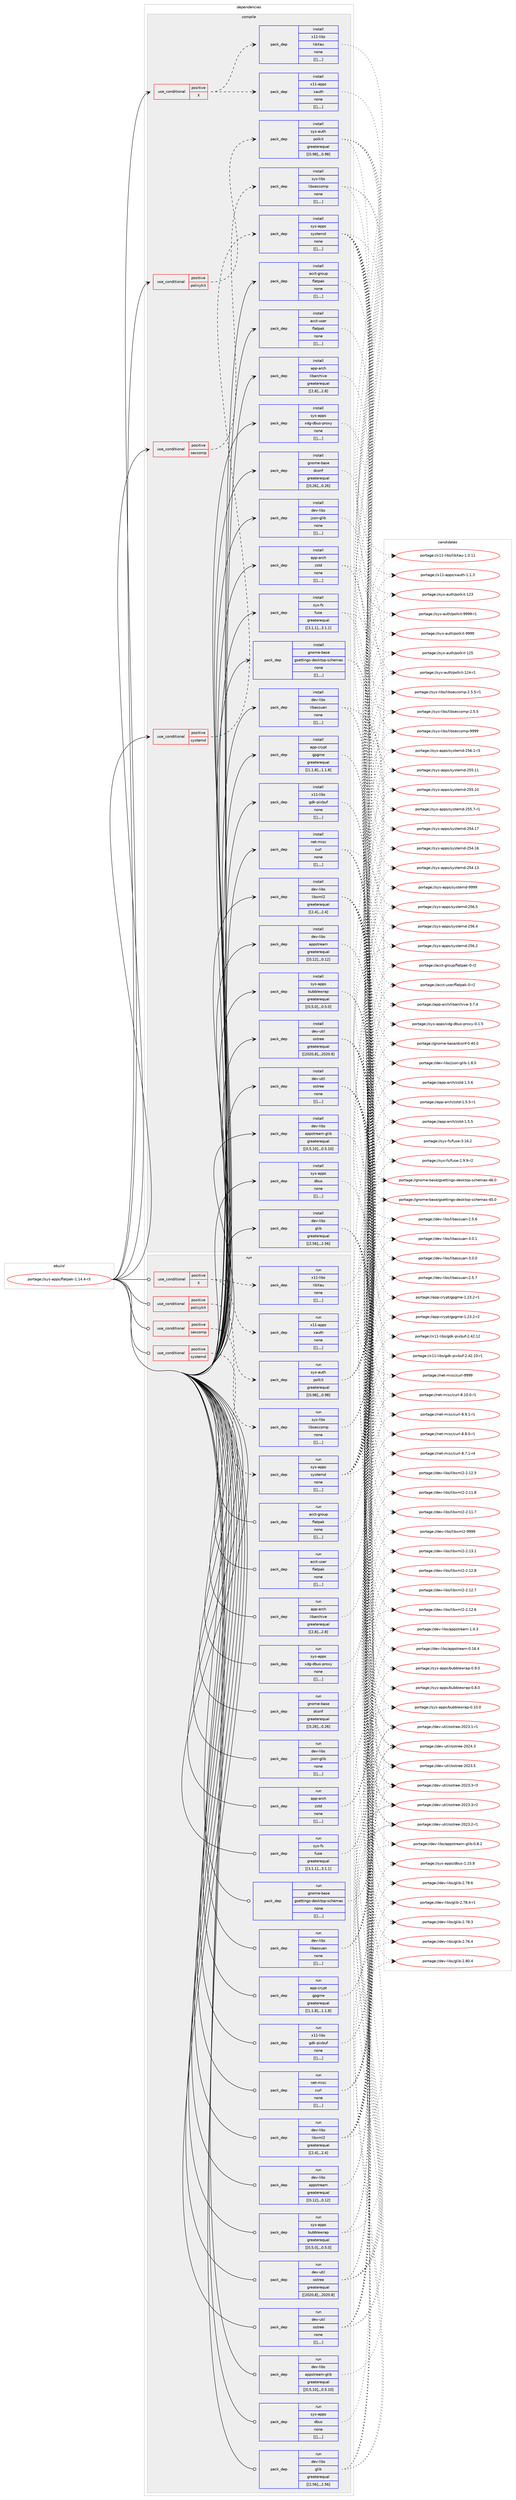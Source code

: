 digraph prolog {

# *************
# Graph options
# *************

newrank=true;
concentrate=true;
compound=true;
graph [rankdir=LR,fontname=Helvetica,fontsize=10,ranksep=1.5];#, ranksep=2.5, nodesep=0.2];
edge  [arrowhead=vee];
node  [fontname=Helvetica,fontsize=10];

# **********
# The ebuild
# **********

subgraph cluster_leftcol {
color=gray;
label=<<i>ebuild</i>>;
id [label="portage://sys-apps/flatpak-1.14.4-r3", color=red, width=4, href="../sys-apps/flatpak-1.14.4-r3.svg"];
}

# ****************
# The dependencies
# ****************

subgraph cluster_midcol {
color=gray;
label=<<i>dependencies</i>>;
subgraph cluster_compile {
fillcolor="#eeeeee";
style=filled;
label=<<i>compile</i>>;
subgraph cond114813 {
dependency435790 [label=<<TABLE BORDER="0" CELLBORDER="1" CELLSPACING="0" CELLPADDING="4"><TR><TD ROWSPAN="3" CELLPADDING="10">use_conditional</TD></TR><TR><TD>positive</TD></TR><TR><TD>X</TD></TR></TABLE>>, shape=none, color=red];
subgraph pack317924 {
dependency435791 [label=<<TABLE BORDER="0" CELLBORDER="1" CELLSPACING="0" CELLPADDING="4" WIDTH="220"><TR><TD ROWSPAN="6" CELLPADDING="30">pack_dep</TD></TR><TR><TD WIDTH="110">install</TD></TR><TR><TD>x11-apps</TD></TR><TR><TD>xauth</TD></TR><TR><TD>none</TD></TR><TR><TD>[[],,,,]</TD></TR></TABLE>>, shape=none, color=blue];
}
dependency435790:e -> dependency435791:w [weight=20,style="dashed",arrowhead="vee"];
subgraph pack317925 {
dependency435792 [label=<<TABLE BORDER="0" CELLBORDER="1" CELLSPACING="0" CELLPADDING="4" WIDTH="220"><TR><TD ROWSPAN="6" CELLPADDING="30">pack_dep</TD></TR><TR><TD WIDTH="110">install</TD></TR><TR><TD>x11-libs</TD></TR><TR><TD>libXau</TD></TR><TR><TD>none</TD></TR><TR><TD>[[],,,,]</TD></TR></TABLE>>, shape=none, color=blue];
}
dependency435790:e -> dependency435792:w [weight=20,style="dashed",arrowhead="vee"];
}
id:e -> dependency435790:w [weight=20,style="solid",arrowhead="vee"];
subgraph cond114814 {
dependency435793 [label=<<TABLE BORDER="0" CELLBORDER="1" CELLSPACING="0" CELLPADDING="4"><TR><TD ROWSPAN="3" CELLPADDING="10">use_conditional</TD></TR><TR><TD>positive</TD></TR><TR><TD>policykit</TD></TR></TABLE>>, shape=none, color=red];
subgraph pack317926 {
dependency435794 [label=<<TABLE BORDER="0" CELLBORDER="1" CELLSPACING="0" CELLPADDING="4" WIDTH="220"><TR><TD ROWSPAN="6" CELLPADDING="30">pack_dep</TD></TR><TR><TD WIDTH="110">install</TD></TR><TR><TD>sys-auth</TD></TR><TR><TD>polkit</TD></TR><TR><TD>greaterequal</TD></TR><TR><TD>[[0,98],,,0.98]</TD></TR></TABLE>>, shape=none, color=blue];
}
dependency435793:e -> dependency435794:w [weight=20,style="dashed",arrowhead="vee"];
}
id:e -> dependency435793:w [weight=20,style="solid",arrowhead="vee"];
subgraph cond114815 {
dependency435795 [label=<<TABLE BORDER="0" CELLBORDER="1" CELLSPACING="0" CELLPADDING="4"><TR><TD ROWSPAN="3" CELLPADDING="10">use_conditional</TD></TR><TR><TD>positive</TD></TR><TR><TD>seccomp</TD></TR></TABLE>>, shape=none, color=red];
subgraph pack317927 {
dependency435796 [label=<<TABLE BORDER="0" CELLBORDER="1" CELLSPACING="0" CELLPADDING="4" WIDTH="220"><TR><TD ROWSPAN="6" CELLPADDING="30">pack_dep</TD></TR><TR><TD WIDTH="110">install</TD></TR><TR><TD>sys-libs</TD></TR><TR><TD>libseccomp</TD></TR><TR><TD>none</TD></TR><TR><TD>[[],,,,]</TD></TR></TABLE>>, shape=none, color=blue];
}
dependency435795:e -> dependency435796:w [weight=20,style="dashed",arrowhead="vee"];
}
id:e -> dependency435795:w [weight=20,style="solid",arrowhead="vee"];
subgraph cond114816 {
dependency435797 [label=<<TABLE BORDER="0" CELLBORDER="1" CELLSPACING="0" CELLPADDING="4"><TR><TD ROWSPAN="3" CELLPADDING="10">use_conditional</TD></TR><TR><TD>positive</TD></TR><TR><TD>systemd</TD></TR></TABLE>>, shape=none, color=red];
subgraph pack317928 {
dependency435798 [label=<<TABLE BORDER="0" CELLBORDER="1" CELLSPACING="0" CELLPADDING="4" WIDTH="220"><TR><TD ROWSPAN="6" CELLPADDING="30">pack_dep</TD></TR><TR><TD WIDTH="110">install</TD></TR><TR><TD>sys-apps</TD></TR><TR><TD>systemd</TD></TR><TR><TD>none</TD></TR><TR><TD>[[],,,,]</TD></TR></TABLE>>, shape=none, color=blue];
}
dependency435797:e -> dependency435798:w [weight=20,style="dashed",arrowhead="vee"];
}
id:e -> dependency435797:w [weight=20,style="solid",arrowhead="vee"];
subgraph pack317929 {
dependency435799 [label=<<TABLE BORDER="0" CELLBORDER="1" CELLSPACING="0" CELLPADDING="4" WIDTH="220"><TR><TD ROWSPAN="6" CELLPADDING="30">pack_dep</TD></TR><TR><TD WIDTH="110">install</TD></TR><TR><TD>acct-group</TD></TR><TR><TD>flatpak</TD></TR><TR><TD>none</TD></TR><TR><TD>[[],,,,]</TD></TR></TABLE>>, shape=none, color=blue];
}
id:e -> dependency435799:w [weight=20,style="solid",arrowhead="vee"];
subgraph pack317930 {
dependency435800 [label=<<TABLE BORDER="0" CELLBORDER="1" CELLSPACING="0" CELLPADDING="4" WIDTH="220"><TR><TD ROWSPAN="6" CELLPADDING="30">pack_dep</TD></TR><TR><TD WIDTH="110">install</TD></TR><TR><TD>acct-user</TD></TR><TR><TD>flatpak</TD></TR><TR><TD>none</TD></TR><TR><TD>[[],,,,]</TD></TR></TABLE>>, shape=none, color=blue];
}
id:e -> dependency435800:w [weight=20,style="solid",arrowhead="vee"];
subgraph pack317931 {
dependency435801 [label=<<TABLE BORDER="0" CELLBORDER="1" CELLSPACING="0" CELLPADDING="4" WIDTH="220"><TR><TD ROWSPAN="6" CELLPADDING="30">pack_dep</TD></TR><TR><TD WIDTH="110">install</TD></TR><TR><TD>app-arch</TD></TR><TR><TD>libarchive</TD></TR><TR><TD>greaterequal</TD></TR><TR><TD>[[2,8],,,2.8]</TD></TR></TABLE>>, shape=none, color=blue];
}
id:e -> dependency435801:w [weight=20,style="solid",arrowhead="vee"];
subgraph pack317932 {
dependency435802 [label=<<TABLE BORDER="0" CELLBORDER="1" CELLSPACING="0" CELLPADDING="4" WIDTH="220"><TR><TD ROWSPAN="6" CELLPADDING="30">pack_dep</TD></TR><TR><TD WIDTH="110">install</TD></TR><TR><TD>app-arch</TD></TR><TR><TD>zstd</TD></TR><TR><TD>none</TD></TR><TR><TD>[[],,,,]</TD></TR></TABLE>>, shape=none, color=blue];
}
id:e -> dependency435802:w [weight=20,style="solid",arrowhead="vee"];
subgraph pack317933 {
dependency435803 [label=<<TABLE BORDER="0" CELLBORDER="1" CELLSPACING="0" CELLPADDING="4" WIDTH="220"><TR><TD ROWSPAN="6" CELLPADDING="30">pack_dep</TD></TR><TR><TD WIDTH="110">install</TD></TR><TR><TD>app-crypt</TD></TR><TR><TD>gpgme</TD></TR><TR><TD>greaterequal</TD></TR><TR><TD>[[1,1,8],,,1.1.8]</TD></TR></TABLE>>, shape=none, color=blue];
}
id:e -> dependency435803:w [weight=20,style="solid",arrowhead="vee"];
subgraph pack317934 {
dependency435804 [label=<<TABLE BORDER="0" CELLBORDER="1" CELLSPACING="0" CELLPADDING="4" WIDTH="220"><TR><TD ROWSPAN="6" CELLPADDING="30">pack_dep</TD></TR><TR><TD WIDTH="110">install</TD></TR><TR><TD>dev-libs</TD></TR><TR><TD>appstream</TD></TR><TR><TD>greaterequal</TD></TR><TR><TD>[[0,12],,,0.12]</TD></TR></TABLE>>, shape=none, color=blue];
}
id:e -> dependency435804:w [weight=20,style="solid",arrowhead="vee"];
subgraph pack317935 {
dependency435805 [label=<<TABLE BORDER="0" CELLBORDER="1" CELLSPACING="0" CELLPADDING="4" WIDTH="220"><TR><TD ROWSPAN="6" CELLPADDING="30">pack_dep</TD></TR><TR><TD WIDTH="110">install</TD></TR><TR><TD>dev-libs</TD></TR><TR><TD>appstream-glib</TD></TR><TR><TD>greaterequal</TD></TR><TR><TD>[[0,5,10],,,0.5.10]</TD></TR></TABLE>>, shape=none, color=blue];
}
id:e -> dependency435805:w [weight=20,style="solid",arrowhead="vee"];
subgraph pack317936 {
dependency435806 [label=<<TABLE BORDER="0" CELLBORDER="1" CELLSPACING="0" CELLPADDING="4" WIDTH="220"><TR><TD ROWSPAN="6" CELLPADDING="30">pack_dep</TD></TR><TR><TD WIDTH="110">install</TD></TR><TR><TD>dev-libs</TD></TR><TR><TD>glib</TD></TR><TR><TD>greaterequal</TD></TR><TR><TD>[[2,56],,,2.56]</TD></TR></TABLE>>, shape=none, color=blue];
}
id:e -> dependency435806:w [weight=20,style="solid",arrowhead="vee"];
subgraph pack317937 {
dependency435807 [label=<<TABLE BORDER="0" CELLBORDER="1" CELLSPACING="0" CELLPADDING="4" WIDTH="220"><TR><TD ROWSPAN="6" CELLPADDING="30">pack_dep</TD></TR><TR><TD WIDTH="110">install</TD></TR><TR><TD>dev-libs</TD></TR><TR><TD>json-glib</TD></TR><TR><TD>none</TD></TR><TR><TD>[[],,,,]</TD></TR></TABLE>>, shape=none, color=blue];
}
id:e -> dependency435807:w [weight=20,style="solid",arrowhead="vee"];
subgraph pack317938 {
dependency435808 [label=<<TABLE BORDER="0" CELLBORDER="1" CELLSPACING="0" CELLPADDING="4" WIDTH="220"><TR><TD ROWSPAN="6" CELLPADDING="30">pack_dep</TD></TR><TR><TD WIDTH="110">install</TD></TR><TR><TD>dev-libs</TD></TR><TR><TD>libassuan</TD></TR><TR><TD>none</TD></TR><TR><TD>[[],,,,]</TD></TR></TABLE>>, shape=none, color=blue];
}
id:e -> dependency435808:w [weight=20,style="solid",arrowhead="vee"];
subgraph pack317939 {
dependency435809 [label=<<TABLE BORDER="0" CELLBORDER="1" CELLSPACING="0" CELLPADDING="4" WIDTH="220"><TR><TD ROWSPAN="6" CELLPADDING="30">pack_dep</TD></TR><TR><TD WIDTH="110">install</TD></TR><TR><TD>dev-libs</TD></TR><TR><TD>libxml2</TD></TR><TR><TD>greaterequal</TD></TR><TR><TD>[[2,4],,,2.4]</TD></TR></TABLE>>, shape=none, color=blue];
}
id:e -> dependency435809:w [weight=20,style="solid",arrowhead="vee"];
subgraph pack317940 {
dependency435810 [label=<<TABLE BORDER="0" CELLBORDER="1" CELLSPACING="0" CELLPADDING="4" WIDTH="220"><TR><TD ROWSPAN="6" CELLPADDING="30">pack_dep</TD></TR><TR><TD WIDTH="110">install</TD></TR><TR><TD>dev-util</TD></TR><TR><TD>ostree</TD></TR><TR><TD>greaterequal</TD></TR><TR><TD>[[2020,8],,,2020.8]</TD></TR></TABLE>>, shape=none, color=blue];
}
id:e -> dependency435810:w [weight=20,style="solid",arrowhead="vee"];
subgraph pack317941 {
dependency435811 [label=<<TABLE BORDER="0" CELLBORDER="1" CELLSPACING="0" CELLPADDING="4" WIDTH="220"><TR><TD ROWSPAN="6" CELLPADDING="30">pack_dep</TD></TR><TR><TD WIDTH="110">install</TD></TR><TR><TD>dev-util</TD></TR><TR><TD>ostree</TD></TR><TR><TD>none</TD></TR><TR><TD>[[],,,,]</TD></TR></TABLE>>, shape=none, color=blue];
}
id:e -> dependency435811:w [weight=20,style="solid",arrowhead="vee"];
subgraph pack317942 {
dependency435812 [label=<<TABLE BORDER="0" CELLBORDER="1" CELLSPACING="0" CELLPADDING="4" WIDTH="220"><TR><TD ROWSPAN="6" CELLPADDING="30">pack_dep</TD></TR><TR><TD WIDTH="110">install</TD></TR><TR><TD>gnome-base</TD></TR><TR><TD>dconf</TD></TR><TR><TD>greaterequal</TD></TR><TR><TD>[[0,26],,,0.26]</TD></TR></TABLE>>, shape=none, color=blue];
}
id:e -> dependency435812:w [weight=20,style="solid",arrowhead="vee"];
subgraph pack317943 {
dependency435813 [label=<<TABLE BORDER="0" CELLBORDER="1" CELLSPACING="0" CELLPADDING="4" WIDTH="220"><TR><TD ROWSPAN="6" CELLPADDING="30">pack_dep</TD></TR><TR><TD WIDTH="110">install</TD></TR><TR><TD>gnome-base</TD></TR><TR><TD>gsettings-desktop-schemas</TD></TR><TR><TD>none</TD></TR><TR><TD>[[],,,,]</TD></TR></TABLE>>, shape=none, color=blue];
}
id:e -> dependency435813:w [weight=20,style="solid",arrowhead="vee"];
subgraph pack317944 {
dependency435814 [label=<<TABLE BORDER="0" CELLBORDER="1" CELLSPACING="0" CELLPADDING="4" WIDTH="220"><TR><TD ROWSPAN="6" CELLPADDING="30">pack_dep</TD></TR><TR><TD WIDTH="110">install</TD></TR><TR><TD>net-misc</TD></TR><TR><TD>curl</TD></TR><TR><TD>none</TD></TR><TR><TD>[[],,,,]</TD></TR></TABLE>>, shape=none, color=blue];
}
id:e -> dependency435814:w [weight=20,style="solid",arrowhead="vee"];
subgraph pack317945 {
dependency435815 [label=<<TABLE BORDER="0" CELLBORDER="1" CELLSPACING="0" CELLPADDING="4" WIDTH="220"><TR><TD ROWSPAN="6" CELLPADDING="30">pack_dep</TD></TR><TR><TD WIDTH="110">install</TD></TR><TR><TD>sys-apps</TD></TR><TR><TD>bubblewrap</TD></TR><TR><TD>greaterequal</TD></TR><TR><TD>[[0,5,0],,,0.5.0]</TD></TR></TABLE>>, shape=none, color=blue];
}
id:e -> dependency435815:w [weight=20,style="solid",arrowhead="vee"];
subgraph pack317946 {
dependency435816 [label=<<TABLE BORDER="0" CELLBORDER="1" CELLSPACING="0" CELLPADDING="4" WIDTH="220"><TR><TD ROWSPAN="6" CELLPADDING="30">pack_dep</TD></TR><TR><TD WIDTH="110">install</TD></TR><TR><TD>sys-apps</TD></TR><TR><TD>dbus</TD></TR><TR><TD>none</TD></TR><TR><TD>[[],,,,]</TD></TR></TABLE>>, shape=none, color=blue];
}
id:e -> dependency435816:w [weight=20,style="solid",arrowhead="vee"];
subgraph pack317947 {
dependency435817 [label=<<TABLE BORDER="0" CELLBORDER="1" CELLSPACING="0" CELLPADDING="4" WIDTH="220"><TR><TD ROWSPAN="6" CELLPADDING="30">pack_dep</TD></TR><TR><TD WIDTH="110">install</TD></TR><TR><TD>sys-apps</TD></TR><TR><TD>xdg-dbus-proxy</TD></TR><TR><TD>none</TD></TR><TR><TD>[[],,,,]</TD></TR></TABLE>>, shape=none, color=blue];
}
id:e -> dependency435817:w [weight=20,style="solid",arrowhead="vee"];
subgraph pack317948 {
dependency435818 [label=<<TABLE BORDER="0" CELLBORDER="1" CELLSPACING="0" CELLPADDING="4" WIDTH="220"><TR><TD ROWSPAN="6" CELLPADDING="30">pack_dep</TD></TR><TR><TD WIDTH="110">install</TD></TR><TR><TD>sys-fs</TD></TR><TR><TD>fuse</TD></TR><TR><TD>greaterequal</TD></TR><TR><TD>[[3,1,1],,,3.1.1]</TD></TR></TABLE>>, shape=none, color=blue];
}
id:e -> dependency435818:w [weight=20,style="solid",arrowhead="vee"];
subgraph pack317949 {
dependency435819 [label=<<TABLE BORDER="0" CELLBORDER="1" CELLSPACING="0" CELLPADDING="4" WIDTH="220"><TR><TD ROWSPAN="6" CELLPADDING="30">pack_dep</TD></TR><TR><TD WIDTH="110">install</TD></TR><TR><TD>x11-libs</TD></TR><TR><TD>gdk-pixbuf</TD></TR><TR><TD>none</TD></TR><TR><TD>[[],,,,]</TD></TR></TABLE>>, shape=none, color=blue];
}
id:e -> dependency435819:w [weight=20,style="solid",arrowhead="vee"];
}
subgraph cluster_compileandrun {
fillcolor="#eeeeee";
style=filled;
label=<<i>compile and run</i>>;
}
subgraph cluster_run {
fillcolor="#eeeeee";
style=filled;
label=<<i>run</i>>;
subgraph cond114817 {
dependency435820 [label=<<TABLE BORDER="0" CELLBORDER="1" CELLSPACING="0" CELLPADDING="4"><TR><TD ROWSPAN="3" CELLPADDING="10">use_conditional</TD></TR><TR><TD>positive</TD></TR><TR><TD>X</TD></TR></TABLE>>, shape=none, color=red];
subgraph pack317950 {
dependency435821 [label=<<TABLE BORDER="0" CELLBORDER="1" CELLSPACING="0" CELLPADDING="4" WIDTH="220"><TR><TD ROWSPAN="6" CELLPADDING="30">pack_dep</TD></TR><TR><TD WIDTH="110">run</TD></TR><TR><TD>x11-apps</TD></TR><TR><TD>xauth</TD></TR><TR><TD>none</TD></TR><TR><TD>[[],,,,]</TD></TR></TABLE>>, shape=none, color=blue];
}
dependency435820:e -> dependency435821:w [weight=20,style="dashed",arrowhead="vee"];
subgraph pack317951 {
dependency435822 [label=<<TABLE BORDER="0" CELLBORDER="1" CELLSPACING="0" CELLPADDING="4" WIDTH="220"><TR><TD ROWSPAN="6" CELLPADDING="30">pack_dep</TD></TR><TR><TD WIDTH="110">run</TD></TR><TR><TD>x11-libs</TD></TR><TR><TD>libXau</TD></TR><TR><TD>none</TD></TR><TR><TD>[[],,,,]</TD></TR></TABLE>>, shape=none, color=blue];
}
dependency435820:e -> dependency435822:w [weight=20,style="dashed",arrowhead="vee"];
}
id:e -> dependency435820:w [weight=20,style="solid",arrowhead="odot"];
subgraph cond114818 {
dependency435823 [label=<<TABLE BORDER="0" CELLBORDER="1" CELLSPACING="0" CELLPADDING="4"><TR><TD ROWSPAN="3" CELLPADDING="10">use_conditional</TD></TR><TR><TD>positive</TD></TR><TR><TD>policykit</TD></TR></TABLE>>, shape=none, color=red];
subgraph pack317952 {
dependency435824 [label=<<TABLE BORDER="0" CELLBORDER="1" CELLSPACING="0" CELLPADDING="4" WIDTH="220"><TR><TD ROWSPAN="6" CELLPADDING="30">pack_dep</TD></TR><TR><TD WIDTH="110">run</TD></TR><TR><TD>sys-auth</TD></TR><TR><TD>polkit</TD></TR><TR><TD>greaterequal</TD></TR><TR><TD>[[0,98],,,0.98]</TD></TR></TABLE>>, shape=none, color=blue];
}
dependency435823:e -> dependency435824:w [weight=20,style="dashed",arrowhead="vee"];
}
id:e -> dependency435823:w [weight=20,style="solid",arrowhead="odot"];
subgraph cond114819 {
dependency435825 [label=<<TABLE BORDER="0" CELLBORDER="1" CELLSPACING="0" CELLPADDING="4"><TR><TD ROWSPAN="3" CELLPADDING="10">use_conditional</TD></TR><TR><TD>positive</TD></TR><TR><TD>seccomp</TD></TR></TABLE>>, shape=none, color=red];
subgraph pack317953 {
dependency435826 [label=<<TABLE BORDER="0" CELLBORDER="1" CELLSPACING="0" CELLPADDING="4" WIDTH="220"><TR><TD ROWSPAN="6" CELLPADDING="30">pack_dep</TD></TR><TR><TD WIDTH="110">run</TD></TR><TR><TD>sys-libs</TD></TR><TR><TD>libseccomp</TD></TR><TR><TD>none</TD></TR><TR><TD>[[],,,,]</TD></TR></TABLE>>, shape=none, color=blue];
}
dependency435825:e -> dependency435826:w [weight=20,style="dashed",arrowhead="vee"];
}
id:e -> dependency435825:w [weight=20,style="solid",arrowhead="odot"];
subgraph cond114820 {
dependency435827 [label=<<TABLE BORDER="0" CELLBORDER="1" CELLSPACING="0" CELLPADDING="4"><TR><TD ROWSPAN="3" CELLPADDING="10">use_conditional</TD></TR><TR><TD>positive</TD></TR><TR><TD>systemd</TD></TR></TABLE>>, shape=none, color=red];
subgraph pack317954 {
dependency435828 [label=<<TABLE BORDER="0" CELLBORDER="1" CELLSPACING="0" CELLPADDING="4" WIDTH="220"><TR><TD ROWSPAN="6" CELLPADDING="30">pack_dep</TD></TR><TR><TD WIDTH="110">run</TD></TR><TR><TD>sys-apps</TD></TR><TR><TD>systemd</TD></TR><TR><TD>none</TD></TR><TR><TD>[[],,,,]</TD></TR></TABLE>>, shape=none, color=blue];
}
dependency435827:e -> dependency435828:w [weight=20,style="dashed",arrowhead="vee"];
}
id:e -> dependency435827:w [weight=20,style="solid",arrowhead="odot"];
subgraph pack317955 {
dependency435829 [label=<<TABLE BORDER="0" CELLBORDER="1" CELLSPACING="0" CELLPADDING="4" WIDTH="220"><TR><TD ROWSPAN="6" CELLPADDING="30">pack_dep</TD></TR><TR><TD WIDTH="110">run</TD></TR><TR><TD>acct-group</TD></TR><TR><TD>flatpak</TD></TR><TR><TD>none</TD></TR><TR><TD>[[],,,,]</TD></TR></TABLE>>, shape=none, color=blue];
}
id:e -> dependency435829:w [weight=20,style="solid",arrowhead="odot"];
subgraph pack317956 {
dependency435830 [label=<<TABLE BORDER="0" CELLBORDER="1" CELLSPACING="0" CELLPADDING="4" WIDTH="220"><TR><TD ROWSPAN="6" CELLPADDING="30">pack_dep</TD></TR><TR><TD WIDTH="110">run</TD></TR><TR><TD>acct-user</TD></TR><TR><TD>flatpak</TD></TR><TR><TD>none</TD></TR><TR><TD>[[],,,,]</TD></TR></TABLE>>, shape=none, color=blue];
}
id:e -> dependency435830:w [weight=20,style="solid",arrowhead="odot"];
subgraph pack317957 {
dependency435831 [label=<<TABLE BORDER="0" CELLBORDER="1" CELLSPACING="0" CELLPADDING="4" WIDTH="220"><TR><TD ROWSPAN="6" CELLPADDING="30">pack_dep</TD></TR><TR><TD WIDTH="110">run</TD></TR><TR><TD>app-arch</TD></TR><TR><TD>libarchive</TD></TR><TR><TD>greaterequal</TD></TR><TR><TD>[[2,8],,,2.8]</TD></TR></TABLE>>, shape=none, color=blue];
}
id:e -> dependency435831:w [weight=20,style="solid",arrowhead="odot"];
subgraph pack317958 {
dependency435832 [label=<<TABLE BORDER="0" CELLBORDER="1" CELLSPACING="0" CELLPADDING="4" WIDTH="220"><TR><TD ROWSPAN="6" CELLPADDING="30">pack_dep</TD></TR><TR><TD WIDTH="110">run</TD></TR><TR><TD>app-arch</TD></TR><TR><TD>zstd</TD></TR><TR><TD>none</TD></TR><TR><TD>[[],,,,]</TD></TR></TABLE>>, shape=none, color=blue];
}
id:e -> dependency435832:w [weight=20,style="solid",arrowhead="odot"];
subgraph pack317959 {
dependency435833 [label=<<TABLE BORDER="0" CELLBORDER="1" CELLSPACING="0" CELLPADDING="4" WIDTH="220"><TR><TD ROWSPAN="6" CELLPADDING="30">pack_dep</TD></TR><TR><TD WIDTH="110">run</TD></TR><TR><TD>app-crypt</TD></TR><TR><TD>gpgme</TD></TR><TR><TD>greaterequal</TD></TR><TR><TD>[[1,1,8],,,1.1.8]</TD></TR></TABLE>>, shape=none, color=blue];
}
id:e -> dependency435833:w [weight=20,style="solid",arrowhead="odot"];
subgraph pack317960 {
dependency435834 [label=<<TABLE BORDER="0" CELLBORDER="1" CELLSPACING="0" CELLPADDING="4" WIDTH="220"><TR><TD ROWSPAN="6" CELLPADDING="30">pack_dep</TD></TR><TR><TD WIDTH="110">run</TD></TR><TR><TD>dev-libs</TD></TR><TR><TD>appstream</TD></TR><TR><TD>greaterequal</TD></TR><TR><TD>[[0,12],,,0.12]</TD></TR></TABLE>>, shape=none, color=blue];
}
id:e -> dependency435834:w [weight=20,style="solid",arrowhead="odot"];
subgraph pack317961 {
dependency435835 [label=<<TABLE BORDER="0" CELLBORDER="1" CELLSPACING="0" CELLPADDING="4" WIDTH="220"><TR><TD ROWSPAN="6" CELLPADDING="30">pack_dep</TD></TR><TR><TD WIDTH="110">run</TD></TR><TR><TD>dev-libs</TD></TR><TR><TD>appstream-glib</TD></TR><TR><TD>greaterequal</TD></TR><TR><TD>[[0,5,10],,,0.5.10]</TD></TR></TABLE>>, shape=none, color=blue];
}
id:e -> dependency435835:w [weight=20,style="solid",arrowhead="odot"];
subgraph pack317962 {
dependency435836 [label=<<TABLE BORDER="0" CELLBORDER="1" CELLSPACING="0" CELLPADDING="4" WIDTH="220"><TR><TD ROWSPAN="6" CELLPADDING="30">pack_dep</TD></TR><TR><TD WIDTH="110">run</TD></TR><TR><TD>dev-libs</TD></TR><TR><TD>glib</TD></TR><TR><TD>greaterequal</TD></TR><TR><TD>[[2,56],,,2.56]</TD></TR></TABLE>>, shape=none, color=blue];
}
id:e -> dependency435836:w [weight=20,style="solid",arrowhead="odot"];
subgraph pack317963 {
dependency435837 [label=<<TABLE BORDER="0" CELLBORDER="1" CELLSPACING="0" CELLPADDING="4" WIDTH="220"><TR><TD ROWSPAN="6" CELLPADDING="30">pack_dep</TD></TR><TR><TD WIDTH="110">run</TD></TR><TR><TD>dev-libs</TD></TR><TR><TD>json-glib</TD></TR><TR><TD>none</TD></TR><TR><TD>[[],,,,]</TD></TR></TABLE>>, shape=none, color=blue];
}
id:e -> dependency435837:w [weight=20,style="solid",arrowhead="odot"];
subgraph pack317964 {
dependency435838 [label=<<TABLE BORDER="0" CELLBORDER="1" CELLSPACING="0" CELLPADDING="4" WIDTH="220"><TR><TD ROWSPAN="6" CELLPADDING="30">pack_dep</TD></TR><TR><TD WIDTH="110">run</TD></TR><TR><TD>dev-libs</TD></TR><TR><TD>libassuan</TD></TR><TR><TD>none</TD></TR><TR><TD>[[],,,,]</TD></TR></TABLE>>, shape=none, color=blue];
}
id:e -> dependency435838:w [weight=20,style="solid",arrowhead="odot"];
subgraph pack317965 {
dependency435839 [label=<<TABLE BORDER="0" CELLBORDER="1" CELLSPACING="0" CELLPADDING="4" WIDTH="220"><TR><TD ROWSPAN="6" CELLPADDING="30">pack_dep</TD></TR><TR><TD WIDTH="110">run</TD></TR><TR><TD>dev-libs</TD></TR><TR><TD>libxml2</TD></TR><TR><TD>greaterequal</TD></TR><TR><TD>[[2,4],,,2.4]</TD></TR></TABLE>>, shape=none, color=blue];
}
id:e -> dependency435839:w [weight=20,style="solid",arrowhead="odot"];
subgraph pack317966 {
dependency435840 [label=<<TABLE BORDER="0" CELLBORDER="1" CELLSPACING="0" CELLPADDING="4" WIDTH="220"><TR><TD ROWSPAN="6" CELLPADDING="30">pack_dep</TD></TR><TR><TD WIDTH="110">run</TD></TR><TR><TD>dev-util</TD></TR><TR><TD>ostree</TD></TR><TR><TD>greaterequal</TD></TR><TR><TD>[[2020,8],,,2020.8]</TD></TR></TABLE>>, shape=none, color=blue];
}
id:e -> dependency435840:w [weight=20,style="solid",arrowhead="odot"];
subgraph pack317967 {
dependency435841 [label=<<TABLE BORDER="0" CELLBORDER="1" CELLSPACING="0" CELLPADDING="4" WIDTH="220"><TR><TD ROWSPAN="6" CELLPADDING="30">pack_dep</TD></TR><TR><TD WIDTH="110">run</TD></TR><TR><TD>dev-util</TD></TR><TR><TD>ostree</TD></TR><TR><TD>none</TD></TR><TR><TD>[[],,,,]</TD></TR></TABLE>>, shape=none, color=blue];
}
id:e -> dependency435841:w [weight=20,style="solid",arrowhead="odot"];
subgraph pack317968 {
dependency435842 [label=<<TABLE BORDER="0" CELLBORDER="1" CELLSPACING="0" CELLPADDING="4" WIDTH="220"><TR><TD ROWSPAN="6" CELLPADDING="30">pack_dep</TD></TR><TR><TD WIDTH="110">run</TD></TR><TR><TD>gnome-base</TD></TR><TR><TD>dconf</TD></TR><TR><TD>greaterequal</TD></TR><TR><TD>[[0,26],,,0.26]</TD></TR></TABLE>>, shape=none, color=blue];
}
id:e -> dependency435842:w [weight=20,style="solid",arrowhead="odot"];
subgraph pack317969 {
dependency435843 [label=<<TABLE BORDER="0" CELLBORDER="1" CELLSPACING="0" CELLPADDING="4" WIDTH="220"><TR><TD ROWSPAN="6" CELLPADDING="30">pack_dep</TD></TR><TR><TD WIDTH="110">run</TD></TR><TR><TD>gnome-base</TD></TR><TR><TD>gsettings-desktop-schemas</TD></TR><TR><TD>none</TD></TR><TR><TD>[[],,,,]</TD></TR></TABLE>>, shape=none, color=blue];
}
id:e -> dependency435843:w [weight=20,style="solid",arrowhead="odot"];
subgraph pack317970 {
dependency435844 [label=<<TABLE BORDER="0" CELLBORDER="1" CELLSPACING="0" CELLPADDING="4" WIDTH="220"><TR><TD ROWSPAN="6" CELLPADDING="30">pack_dep</TD></TR><TR><TD WIDTH="110">run</TD></TR><TR><TD>net-misc</TD></TR><TR><TD>curl</TD></TR><TR><TD>none</TD></TR><TR><TD>[[],,,,]</TD></TR></TABLE>>, shape=none, color=blue];
}
id:e -> dependency435844:w [weight=20,style="solid",arrowhead="odot"];
subgraph pack317971 {
dependency435845 [label=<<TABLE BORDER="0" CELLBORDER="1" CELLSPACING="0" CELLPADDING="4" WIDTH="220"><TR><TD ROWSPAN="6" CELLPADDING="30">pack_dep</TD></TR><TR><TD WIDTH="110">run</TD></TR><TR><TD>sys-apps</TD></TR><TR><TD>bubblewrap</TD></TR><TR><TD>greaterequal</TD></TR><TR><TD>[[0,5,0],,,0.5.0]</TD></TR></TABLE>>, shape=none, color=blue];
}
id:e -> dependency435845:w [weight=20,style="solid",arrowhead="odot"];
subgraph pack317972 {
dependency435846 [label=<<TABLE BORDER="0" CELLBORDER="1" CELLSPACING="0" CELLPADDING="4" WIDTH="220"><TR><TD ROWSPAN="6" CELLPADDING="30">pack_dep</TD></TR><TR><TD WIDTH="110">run</TD></TR><TR><TD>sys-apps</TD></TR><TR><TD>dbus</TD></TR><TR><TD>none</TD></TR><TR><TD>[[],,,,]</TD></TR></TABLE>>, shape=none, color=blue];
}
id:e -> dependency435846:w [weight=20,style="solid",arrowhead="odot"];
subgraph pack317973 {
dependency435847 [label=<<TABLE BORDER="0" CELLBORDER="1" CELLSPACING="0" CELLPADDING="4" WIDTH="220"><TR><TD ROWSPAN="6" CELLPADDING="30">pack_dep</TD></TR><TR><TD WIDTH="110">run</TD></TR><TR><TD>sys-apps</TD></TR><TR><TD>xdg-dbus-proxy</TD></TR><TR><TD>none</TD></TR><TR><TD>[[],,,,]</TD></TR></TABLE>>, shape=none, color=blue];
}
id:e -> dependency435847:w [weight=20,style="solid",arrowhead="odot"];
subgraph pack317974 {
dependency435848 [label=<<TABLE BORDER="0" CELLBORDER="1" CELLSPACING="0" CELLPADDING="4" WIDTH="220"><TR><TD ROWSPAN="6" CELLPADDING="30">pack_dep</TD></TR><TR><TD WIDTH="110">run</TD></TR><TR><TD>sys-fs</TD></TR><TR><TD>fuse</TD></TR><TR><TD>greaterequal</TD></TR><TR><TD>[[3,1,1],,,3.1.1]</TD></TR></TABLE>>, shape=none, color=blue];
}
id:e -> dependency435848:w [weight=20,style="solid",arrowhead="odot"];
subgraph pack317975 {
dependency435849 [label=<<TABLE BORDER="0" CELLBORDER="1" CELLSPACING="0" CELLPADDING="4" WIDTH="220"><TR><TD ROWSPAN="6" CELLPADDING="30">pack_dep</TD></TR><TR><TD WIDTH="110">run</TD></TR><TR><TD>x11-libs</TD></TR><TR><TD>gdk-pixbuf</TD></TR><TR><TD>none</TD></TR><TR><TD>[[],,,,]</TD></TR></TABLE>>, shape=none, color=blue];
}
id:e -> dependency435849:w [weight=20,style="solid",arrowhead="odot"];
}
}

# **************
# The candidates
# **************

subgraph cluster_choices {
rank=same;
color=gray;
label=<<i>candidates</i>>;

subgraph choice317924 {
color=black;
nodesep=1;
choice120494945971121121154712097117116104454946494651 [label="portage://x11-apps/xauth-1.1.3", color=red, width=4,href="../x11-apps/xauth-1.1.3.svg"];
dependency435791:e -> choice120494945971121121154712097117116104454946494651:w [style=dotted,weight="100"];
}
subgraph choice317925 {
color=black;
nodesep=1;
choice120494945108105981154710810598889711745494648464949 [label="portage://x11-libs/libXau-1.0.11", color=red, width=4,href="../x11-libs/libXau-1.0.11.svg"];
dependency435792:e -> choice120494945108105981154710810598889711745494648464949:w [style=dotted,weight="100"];
}
subgraph choice317926 {
color=black;
nodesep=1;
choice11512111545971171161044711211110810710511645575757574511449 [label="portage://sys-auth/polkit-9999-r1", color=red, width=4,href="../sys-auth/polkit-9999-r1.svg"];
choice1151211154597117116104471121111081071051164557575757 [label="portage://sys-auth/polkit-9999", color=red, width=4,href="../sys-auth/polkit-9999.svg"];
choice11512111545971171161044711211110810710511645495053 [label="portage://sys-auth/polkit-125", color=red, width=4,href="../sys-auth/polkit-125.svg"];
choice115121115459711711610447112111108107105116454950524511449 [label="portage://sys-auth/polkit-124-r1", color=red, width=4,href="../sys-auth/polkit-124-r1.svg"];
choice11512111545971171161044711211110810710511645495051 [label="portage://sys-auth/polkit-123", color=red, width=4,href="../sys-auth/polkit-123.svg"];
dependency435794:e -> choice11512111545971171161044711211110810710511645575757574511449:w [style=dotted,weight="100"];
dependency435794:e -> choice1151211154597117116104471121111081071051164557575757:w [style=dotted,weight="100"];
dependency435794:e -> choice11512111545971171161044711211110810710511645495053:w [style=dotted,weight="100"];
dependency435794:e -> choice115121115459711711610447112111108107105116454950524511449:w [style=dotted,weight="100"];
dependency435794:e -> choice11512111545971171161044711211110810710511645495051:w [style=dotted,weight="100"];
}
subgraph choice317927 {
color=black;
nodesep=1;
choice1151211154510810598115471081059811510199991111091124557575757 [label="portage://sys-libs/libseccomp-9999", color=red, width=4,href="../sys-libs/libseccomp-9999.svg"];
choice1151211154510810598115471081059811510199991111091124550465346534511449 [label="portage://sys-libs/libseccomp-2.5.5-r1", color=red, width=4,href="../sys-libs/libseccomp-2.5.5-r1.svg"];
choice115121115451081059811547108105981151019999111109112455046534653 [label="portage://sys-libs/libseccomp-2.5.5", color=red, width=4,href="../sys-libs/libseccomp-2.5.5.svg"];
dependency435796:e -> choice1151211154510810598115471081059811510199991111091124557575757:w [style=dotted,weight="100"];
dependency435796:e -> choice1151211154510810598115471081059811510199991111091124550465346534511449:w [style=dotted,weight="100"];
dependency435796:e -> choice115121115451081059811547108105981151019999111109112455046534653:w [style=dotted,weight="100"];
}
subgraph choice317928 {
color=black;
nodesep=1;
choice1151211154597112112115471151211151161011091004557575757 [label="portage://sys-apps/systemd-9999", color=red, width=4,href="../sys-apps/systemd-9999.svg"];
choice115121115459711211211547115121115116101109100455053544653 [label="portage://sys-apps/systemd-256.5", color=red, width=4,href="../sys-apps/systemd-256.5.svg"];
choice115121115459711211211547115121115116101109100455053544652 [label="portage://sys-apps/systemd-256.4", color=red, width=4,href="../sys-apps/systemd-256.4.svg"];
choice115121115459711211211547115121115116101109100455053544650 [label="portage://sys-apps/systemd-256.2", color=red, width=4,href="../sys-apps/systemd-256.2.svg"];
choice1151211154597112112115471151211151161011091004550535446494511451 [label="portage://sys-apps/systemd-256.1-r3", color=red, width=4,href="../sys-apps/systemd-256.1-r3.svg"];
choice11512111545971121121154711512111511610110910045505353464949 [label="portage://sys-apps/systemd-255.11", color=red, width=4,href="../sys-apps/systemd-255.11.svg"];
choice11512111545971121121154711512111511610110910045505353464948 [label="portage://sys-apps/systemd-255.10", color=red, width=4,href="../sys-apps/systemd-255.10.svg"];
choice1151211154597112112115471151211151161011091004550535346554511449 [label="portage://sys-apps/systemd-255.7-r1", color=red, width=4,href="../sys-apps/systemd-255.7-r1.svg"];
choice11512111545971121121154711512111511610110910045505352464955 [label="portage://sys-apps/systemd-254.17", color=red, width=4,href="../sys-apps/systemd-254.17.svg"];
choice11512111545971121121154711512111511610110910045505352464954 [label="portage://sys-apps/systemd-254.16", color=red, width=4,href="../sys-apps/systemd-254.16.svg"];
choice11512111545971121121154711512111511610110910045505352464951 [label="portage://sys-apps/systemd-254.13", color=red, width=4,href="../sys-apps/systemd-254.13.svg"];
dependency435798:e -> choice1151211154597112112115471151211151161011091004557575757:w [style=dotted,weight="100"];
dependency435798:e -> choice115121115459711211211547115121115116101109100455053544653:w [style=dotted,weight="100"];
dependency435798:e -> choice115121115459711211211547115121115116101109100455053544652:w [style=dotted,weight="100"];
dependency435798:e -> choice115121115459711211211547115121115116101109100455053544650:w [style=dotted,weight="100"];
dependency435798:e -> choice1151211154597112112115471151211151161011091004550535446494511451:w [style=dotted,weight="100"];
dependency435798:e -> choice11512111545971121121154711512111511610110910045505353464949:w [style=dotted,weight="100"];
dependency435798:e -> choice11512111545971121121154711512111511610110910045505353464948:w [style=dotted,weight="100"];
dependency435798:e -> choice1151211154597112112115471151211151161011091004550535346554511449:w [style=dotted,weight="100"];
dependency435798:e -> choice11512111545971121121154711512111511610110910045505352464955:w [style=dotted,weight="100"];
dependency435798:e -> choice11512111545971121121154711512111511610110910045505352464954:w [style=dotted,weight="100"];
dependency435798:e -> choice11512111545971121121154711512111511610110910045505352464951:w [style=dotted,weight="100"];
}
subgraph choice317929 {
color=black;
nodesep=1;
choice9799991164510311411111711247102108971161129710745484511450 [label="portage://acct-group/flatpak-0-r2", color=red, width=4,href="../acct-group/flatpak-0-r2.svg"];
dependency435799:e -> choice9799991164510311411111711247102108971161129710745484511450:w [style=dotted,weight="100"];
}
subgraph choice317930 {
color=black;
nodesep=1;
choice9799991164511711510111447102108971161129710745484511450 [label="portage://acct-user/flatpak-0-r2", color=red, width=4,href="../acct-user/flatpak-0-r2.svg"];
dependency435800:e -> choice9799991164511711510111447102108971161129710745484511450:w [style=dotted,weight="100"];
}
subgraph choice317931 {
color=black;
nodesep=1;
choice9711211245971149910447108105989711499104105118101455146554652 [label="portage://app-arch/libarchive-3.7.4", color=red, width=4,href="../app-arch/libarchive-3.7.4.svg"];
dependency435801:e -> choice9711211245971149910447108105989711499104105118101455146554652:w [style=dotted,weight="100"];
}
subgraph choice317932 {
color=black;
nodesep=1;
choice9711211245971149910447122115116100454946534654 [label="portage://app-arch/zstd-1.5.6", color=red, width=4,href="../app-arch/zstd-1.5.6.svg"];
choice97112112459711499104471221151161004549465346534511449 [label="portage://app-arch/zstd-1.5.5-r1", color=red, width=4,href="../app-arch/zstd-1.5.5-r1.svg"];
choice9711211245971149910447122115116100454946534653 [label="portage://app-arch/zstd-1.5.5", color=red, width=4,href="../app-arch/zstd-1.5.5.svg"];
dependency435802:e -> choice9711211245971149910447122115116100454946534654:w [style=dotted,weight="100"];
dependency435802:e -> choice97112112459711499104471221151161004549465346534511449:w [style=dotted,weight="100"];
dependency435802:e -> choice9711211245971149910447122115116100454946534653:w [style=dotted,weight="100"];
}
subgraph choice317933 {
color=black;
nodesep=1;
choice97112112459911412111211647103112103109101454946505146504511450 [label="portage://app-crypt/gpgme-1.23.2-r2", color=red, width=4,href="../app-crypt/gpgme-1.23.2-r2.svg"];
choice97112112459911412111211647103112103109101454946505146504511449 [label="portage://app-crypt/gpgme-1.23.2-r1", color=red, width=4,href="../app-crypt/gpgme-1.23.2-r1.svg"];
dependency435803:e -> choice97112112459911412111211647103112103109101454946505146504511450:w [style=dotted,weight="100"];
dependency435803:e -> choice97112112459911412111211647103112103109101454946505146504511449:w [style=dotted,weight="100"];
}
subgraph choice317934 {
color=black;
nodesep=1;
choice1001011184510810598115479711211211511611410197109454946484651 [label="portage://dev-libs/appstream-1.0.3", color=red, width=4,href="../dev-libs/appstream-1.0.3.svg"];
choice100101118451081059811547971121121151161141019710945484649544652 [label="portage://dev-libs/appstream-0.16.4", color=red, width=4,href="../dev-libs/appstream-0.16.4.svg"];
dependency435804:e -> choice1001011184510810598115479711211211511611410197109454946484651:w [style=dotted,weight="100"];
dependency435804:e -> choice100101118451081059811547971121121151161141019710945484649544652:w [style=dotted,weight="100"];
}
subgraph choice317935 {
color=black;
nodesep=1;
choice10010111845108105981154797112112115116114101971094510310810598454846564650 [label="portage://dev-libs/appstream-glib-0.8.2", color=red, width=4,href="../dev-libs/appstream-glib-0.8.2.svg"];
dependency435805:e -> choice10010111845108105981154797112112115116114101971094510310810598454846564650:w [style=dotted,weight="100"];
}
subgraph choice317936 {
color=black;
nodesep=1;
choice1001011184510810598115471031081059845504656484652 [label="portage://dev-libs/glib-2.80.4", color=red, width=4,href="../dev-libs/glib-2.80.4.svg"];
choice1001011184510810598115471031081059845504655564654 [label="portage://dev-libs/glib-2.78.6", color=red, width=4,href="../dev-libs/glib-2.78.6.svg"];
choice10010111845108105981154710310810598455046555646524511449 [label="portage://dev-libs/glib-2.78.4-r1", color=red, width=4,href="../dev-libs/glib-2.78.4-r1.svg"];
choice1001011184510810598115471031081059845504655564651 [label="portage://dev-libs/glib-2.78.3", color=red, width=4,href="../dev-libs/glib-2.78.3.svg"];
choice1001011184510810598115471031081059845504655544652 [label="portage://dev-libs/glib-2.76.4", color=red, width=4,href="../dev-libs/glib-2.76.4.svg"];
dependency435806:e -> choice1001011184510810598115471031081059845504656484652:w [style=dotted,weight="100"];
dependency435806:e -> choice1001011184510810598115471031081059845504655564654:w [style=dotted,weight="100"];
dependency435806:e -> choice10010111845108105981154710310810598455046555646524511449:w [style=dotted,weight="100"];
dependency435806:e -> choice1001011184510810598115471031081059845504655564651:w [style=dotted,weight="100"];
dependency435806:e -> choice1001011184510810598115471031081059845504655544652:w [style=dotted,weight="100"];
}
subgraph choice317937 {
color=black;
nodesep=1;
choice1001011184510810598115471061151111104510310810598454946564648 [label="portage://dev-libs/json-glib-1.8.0", color=red, width=4,href="../dev-libs/json-glib-1.8.0.svg"];
dependency435807:e -> choice1001011184510810598115471061151111104510310810598454946564648:w [style=dotted,weight="100"];
}
subgraph choice317938 {
color=black;
nodesep=1;
choice100101118451081059811547108105989711511511797110455146484649 [label="portage://dev-libs/libassuan-3.0.1", color=red, width=4,href="../dev-libs/libassuan-3.0.1.svg"];
choice100101118451081059811547108105989711511511797110455146484648 [label="portage://dev-libs/libassuan-3.0.0", color=red, width=4,href="../dev-libs/libassuan-3.0.0.svg"];
choice100101118451081059811547108105989711511511797110455046534655 [label="portage://dev-libs/libassuan-2.5.7", color=red, width=4,href="../dev-libs/libassuan-2.5.7.svg"];
choice100101118451081059811547108105989711511511797110455046534654 [label="portage://dev-libs/libassuan-2.5.6", color=red, width=4,href="../dev-libs/libassuan-2.5.6.svg"];
dependency435808:e -> choice100101118451081059811547108105989711511511797110455146484649:w [style=dotted,weight="100"];
dependency435808:e -> choice100101118451081059811547108105989711511511797110455146484648:w [style=dotted,weight="100"];
dependency435808:e -> choice100101118451081059811547108105989711511511797110455046534655:w [style=dotted,weight="100"];
dependency435808:e -> choice100101118451081059811547108105989711511511797110455046534654:w [style=dotted,weight="100"];
}
subgraph choice317939 {
color=black;
nodesep=1;
choice10010111845108105981154710810598120109108504557575757 [label="portage://dev-libs/libxml2-9999", color=red, width=4,href="../dev-libs/libxml2-9999.svg"];
choice100101118451081059811547108105981201091085045504649514649 [label="portage://dev-libs/libxml2-2.13.1", color=red, width=4,href="../dev-libs/libxml2-2.13.1.svg"];
choice100101118451081059811547108105981201091085045504649504656 [label="portage://dev-libs/libxml2-2.12.8", color=red, width=4,href="../dev-libs/libxml2-2.12.8.svg"];
choice100101118451081059811547108105981201091085045504649504655 [label="portage://dev-libs/libxml2-2.12.7", color=red, width=4,href="../dev-libs/libxml2-2.12.7.svg"];
choice100101118451081059811547108105981201091085045504649504654 [label="portage://dev-libs/libxml2-2.12.6", color=red, width=4,href="../dev-libs/libxml2-2.12.6.svg"];
choice100101118451081059811547108105981201091085045504649504653 [label="portage://dev-libs/libxml2-2.12.5", color=red, width=4,href="../dev-libs/libxml2-2.12.5.svg"];
choice100101118451081059811547108105981201091085045504649494656 [label="portage://dev-libs/libxml2-2.11.8", color=red, width=4,href="../dev-libs/libxml2-2.11.8.svg"];
choice100101118451081059811547108105981201091085045504649494655 [label="portage://dev-libs/libxml2-2.11.7", color=red, width=4,href="../dev-libs/libxml2-2.11.7.svg"];
dependency435809:e -> choice10010111845108105981154710810598120109108504557575757:w [style=dotted,weight="100"];
dependency435809:e -> choice100101118451081059811547108105981201091085045504649514649:w [style=dotted,weight="100"];
dependency435809:e -> choice100101118451081059811547108105981201091085045504649504656:w [style=dotted,weight="100"];
dependency435809:e -> choice100101118451081059811547108105981201091085045504649504655:w [style=dotted,weight="100"];
dependency435809:e -> choice100101118451081059811547108105981201091085045504649504654:w [style=dotted,weight="100"];
dependency435809:e -> choice100101118451081059811547108105981201091085045504649504653:w [style=dotted,weight="100"];
dependency435809:e -> choice100101118451081059811547108105981201091085045504649494656:w [style=dotted,weight="100"];
dependency435809:e -> choice100101118451081059811547108105981201091085045504649494655:w [style=dotted,weight="100"];
}
subgraph choice317940 {
color=black;
nodesep=1;
choice100101118451171161051084711111511611410110145504850524651 [label="portage://dev-util/ostree-2024.3", color=red, width=4,href="../dev-util/ostree-2024.3.svg"];
choice100101118451171161051084711111511611410110145504850514653 [label="portage://dev-util/ostree-2023.5", color=red, width=4,href="../dev-util/ostree-2023.5.svg"];
choice1001011184511711610510847111115116114101101455048505146514511451 [label="portage://dev-util/ostree-2023.3-r3", color=red, width=4,href="../dev-util/ostree-2023.3-r3.svg"];
choice1001011184511711610510847111115116114101101455048505146514511450 [label="portage://dev-util/ostree-2023.3-r2", color=red, width=4,href="../dev-util/ostree-2023.3-r2.svg"];
choice1001011184511711610510847111115116114101101455048505146504511449 [label="portage://dev-util/ostree-2023.2-r1", color=red, width=4,href="../dev-util/ostree-2023.2-r1.svg"];
choice1001011184511711610510847111115116114101101455048505146494511449 [label="portage://dev-util/ostree-2023.1-r1", color=red, width=4,href="../dev-util/ostree-2023.1-r1.svg"];
dependency435810:e -> choice100101118451171161051084711111511611410110145504850524651:w [style=dotted,weight="100"];
dependency435810:e -> choice100101118451171161051084711111511611410110145504850514653:w [style=dotted,weight="100"];
dependency435810:e -> choice1001011184511711610510847111115116114101101455048505146514511451:w [style=dotted,weight="100"];
dependency435810:e -> choice1001011184511711610510847111115116114101101455048505146514511450:w [style=dotted,weight="100"];
dependency435810:e -> choice1001011184511711610510847111115116114101101455048505146504511449:w [style=dotted,weight="100"];
dependency435810:e -> choice1001011184511711610510847111115116114101101455048505146494511449:w [style=dotted,weight="100"];
}
subgraph choice317941 {
color=black;
nodesep=1;
choice100101118451171161051084711111511611410110145504850524651 [label="portage://dev-util/ostree-2024.3", color=red, width=4,href="../dev-util/ostree-2024.3.svg"];
choice100101118451171161051084711111511611410110145504850514653 [label="portage://dev-util/ostree-2023.5", color=red, width=4,href="../dev-util/ostree-2023.5.svg"];
choice1001011184511711610510847111115116114101101455048505146514511451 [label="portage://dev-util/ostree-2023.3-r3", color=red, width=4,href="../dev-util/ostree-2023.3-r3.svg"];
choice1001011184511711610510847111115116114101101455048505146514511450 [label="portage://dev-util/ostree-2023.3-r2", color=red, width=4,href="../dev-util/ostree-2023.3-r2.svg"];
choice1001011184511711610510847111115116114101101455048505146504511449 [label="portage://dev-util/ostree-2023.2-r1", color=red, width=4,href="../dev-util/ostree-2023.2-r1.svg"];
choice1001011184511711610510847111115116114101101455048505146494511449 [label="portage://dev-util/ostree-2023.1-r1", color=red, width=4,href="../dev-util/ostree-2023.1-r1.svg"];
dependency435811:e -> choice100101118451171161051084711111511611410110145504850524651:w [style=dotted,weight="100"];
dependency435811:e -> choice100101118451171161051084711111511611410110145504850514653:w [style=dotted,weight="100"];
dependency435811:e -> choice1001011184511711610510847111115116114101101455048505146514511451:w [style=dotted,weight="100"];
dependency435811:e -> choice1001011184511711610510847111115116114101101455048505146514511450:w [style=dotted,weight="100"];
dependency435811:e -> choice1001011184511711610510847111115116114101101455048505146504511449:w [style=dotted,weight="100"];
dependency435811:e -> choice1001011184511711610510847111115116114101101455048505146494511449:w [style=dotted,weight="100"];
}
subgraph choice317942 {
color=black;
nodesep=1;
choice103110111109101459897115101471009911111010245484652484648 [label="portage://gnome-base/dconf-0.40.0", color=red, width=4,href="../gnome-base/dconf-0.40.0.svg"];
dependency435812:e -> choice103110111109101459897115101471009911111010245484652484648:w [style=dotted,weight="100"];
}
subgraph choice317943 {
color=black;
nodesep=1;
choice10311011110910145989711510147103115101116116105110103115451001011151071161111124511599104101109971154552544648 [label="portage://gnome-base/gsettings-desktop-schemas-46.0", color=red, width=4,href="../gnome-base/gsettings-desktop-schemas-46.0.svg"];
choice10311011110910145989711510147103115101116116105110103115451001011151071161111124511599104101109971154552534648 [label="portage://gnome-base/gsettings-desktop-schemas-45.0", color=red, width=4,href="../gnome-base/gsettings-desktop-schemas-45.0.svg"];
dependency435813:e -> choice10311011110910145989711510147103115101116116105110103115451001011151071161111124511599104101109971154552544648:w [style=dotted,weight="100"];
dependency435813:e -> choice10311011110910145989711510147103115101116116105110103115451001011151071161111124511599104101109971154552534648:w [style=dotted,weight="100"];
}
subgraph choice317944 {
color=black;
nodesep=1;
choice110101116451091051159947991171141084557575757 [label="portage://net-misc/curl-9999", color=red, width=4,href="../net-misc/curl-9999.svg"];
choice11010111645109105115994799117114108455646494846484511449 [label="portage://net-misc/curl-8.10.0-r1", color=red, width=4,href="../net-misc/curl-8.10.0-r1.svg"];
choice110101116451091051159947991171141084556465746494511449 [label="portage://net-misc/curl-8.9.1-r1", color=red, width=4,href="../net-misc/curl-8.9.1-r1.svg"];
choice110101116451091051159947991171141084556465646484511449 [label="portage://net-misc/curl-8.8.0-r1", color=red, width=4,href="../net-misc/curl-8.8.0-r1.svg"];
choice110101116451091051159947991171141084556465546494511452 [label="portage://net-misc/curl-8.7.1-r4", color=red, width=4,href="../net-misc/curl-8.7.1-r4.svg"];
dependency435814:e -> choice110101116451091051159947991171141084557575757:w [style=dotted,weight="100"];
dependency435814:e -> choice11010111645109105115994799117114108455646494846484511449:w [style=dotted,weight="100"];
dependency435814:e -> choice110101116451091051159947991171141084556465746494511449:w [style=dotted,weight="100"];
dependency435814:e -> choice110101116451091051159947991171141084556465646484511449:w [style=dotted,weight="100"];
dependency435814:e -> choice110101116451091051159947991171141084556465546494511452:w [style=dotted,weight="100"];
}
subgraph choice317945 {
color=black;
nodesep=1;
choice1151211154597112112115479811798981081011191149711245484649484648 [label="portage://sys-apps/bubblewrap-0.10.0", color=red, width=4,href="../sys-apps/bubblewrap-0.10.0.svg"];
choice11512111545971121121154798117989810810111911497112454846574648 [label="portage://sys-apps/bubblewrap-0.9.0", color=red, width=4,href="../sys-apps/bubblewrap-0.9.0.svg"];
choice11512111545971121121154798117989810810111911497112454846564648 [label="portage://sys-apps/bubblewrap-0.8.0", color=red, width=4,href="../sys-apps/bubblewrap-0.8.0.svg"];
dependency435815:e -> choice1151211154597112112115479811798981081011191149711245484649484648:w [style=dotted,weight="100"];
dependency435815:e -> choice11512111545971121121154798117989810810111911497112454846574648:w [style=dotted,weight="100"];
dependency435815:e -> choice11512111545971121121154798117989810810111911497112454846564648:w [style=dotted,weight="100"];
}
subgraph choice317946 {
color=black;
nodesep=1;
choice1151211154597112112115471009811711545494649534656 [label="portage://sys-apps/dbus-1.15.8", color=red, width=4,href="../sys-apps/dbus-1.15.8.svg"];
dependency435816:e -> choice1151211154597112112115471009811711545494649534656:w [style=dotted,weight="100"];
}
subgraph choice317947 {
color=black;
nodesep=1;
choice115121115459711211211547120100103451009811711545112114111120121454846494653 [label="portage://sys-apps/xdg-dbus-proxy-0.1.5", color=red, width=4,href="../sys-apps/xdg-dbus-proxy-0.1.5.svg"];
dependency435817:e -> choice115121115459711211211547120100103451009811711545112114111120121454846494653:w [style=dotted,weight="100"];
}
subgraph choice317948 {
color=black;
nodesep=1;
choice115121115451021154710211711510145514649544650 [label="portage://sys-fs/fuse-3.16.2", color=red, width=4,href="../sys-fs/fuse-3.16.2.svg"];
choice11512111545102115471021171151014550465746574511450 [label="portage://sys-fs/fuse-2.9.9-r2", color=red, width=4,href="../sys-fs/fuse-2.9.9-r2.svg"];
dependency435818:e -> choice115121115451021154710211711510145514649544650:w [style=dotted,weight="100"];
dependency435818:e -> choice11512111545102115471021171151014550465746574511450:w [style=dotted,weight="100"];
}
subgraph choice317949 {
color=black;
nodesep=1;
choice120494945108105981154710310010745112105120981171024550465250464950 [label="portage://x11-libs/gdk-pixbuf-2.42.12", color=red, width=4,href="../x11-libs/gdk-pixbuf-2.42.12.svg"];
choice1204949451081059811547103100107451121051209811710245504652504649484511449 [label="portage://x11-libs/gdk-pixbuf-2.42.10-r1", color=red, width=4,href="../x11-libs/gdk-pixbuf-2.42.10-r1.svg"];
dependency435819:e -> choice120494945108105981154710310010745112105120981171024550465250464950:w [style=dotted,weight="100"];
dependency435819:e -> choice1204949451081059811547103100107451121051209811710245504652504649484511449:w [style=dotted,weight="100"];
}
subgraph choice317950 {
color=black;
nodesep=1;
choice120494945971121121154712097117116104454946494651 [label="portage://x11-apps/xauth-1.1.3", color=red, width=4,href="../x11-apps/xauth-1.1.3.svg"];
dependency435821:e -> choice120494945971121121154712097117116104454946494651:w [style=dotted,weight="100"];
}
subgraph choice317951 {
color=black;
nodesep=1;
choice120494945108105981154710810598889711745494648464949 [label="portage://x11-libs/libXau-1.0.11", color=red, width=4,href="../x11-libs/libXau-1.0.11.svg"];
dependency435822:e -> choice120494945108105981154710810598889711745494648464949:w [style=dotted,weight="100"];
}
subgraph choice317952 {
color=black;
nodesep=1;
choice11512111545971171161044711211110810710511645575757574511449 [label="portage://sys-auth/polkit-9999-r1", color=red, width=4,href="../sys-auth/polkit-9999-r1.svg"];
choice1151211154597117116104471121111081071051164557575757 [label="portage://sys-auth/polkit-9999", color=red, width=4,href="../sys-auth/polkit-9999.svg"];
choice11512111545971171161044711211110810710511645495053 [label="portage://sys-auth/polkit-125", color=red, width=4,href="../sys-auth/polkit-125.svg"];
choice115121115459711711610447112111108107105116454950524511449 [label="portage://sys-auth/polkit-124-r1", color=red, width=4,href="../sys-auth/polkit-124-r1.svg"];
choice11512111545971171161044711211110810710511645495051 [label="portage://sys-auth/polkit-123", color=red, width=4,href="../sys-auth/polkit-123.svg"];
dependency435824:e -> choice11512111545971171161044711211110810710511645575757574511449:w [style=dotted,weight="100"];
dependency435824:e -> choice1151211154597117116104471121111081071051164557575757:w [style=dotted,weight="100"];
dependency435824:e -> choice11512111545971171161044711211110810710511645495053:w [style=dotted,weight="100"];
dependency435824:e -> choice115121115459711711610447112111108107105116454950524511449:w [style=dotted,weight="100"];
dependency435824:e -> choice11512111545971171161044711211110810710511645495051:w [style=dotted,weight="100"];
}
subgraph choice317953 {
color=black;
nodesep=1;
choice1151211154510810598115471081059811510199991111091124557575757 [label="portage://sys-libs/libseccomp-9999", color=red, width=4,href="../sys-libs/libseccomp-9999.svg"];
choice1151211154510810598115471081059811510199991111091124550465346534511449 [label="portage://sys-libs/libseccomp-2.5.5-r1", color=red, width=4,href="../sys-libs/libseccomp-2.5.5-r1.svg"];
choice115121115451081059811547108105981151019999111109112455046534653 [label="portage://sys-libs/libseccomp-2.5.5", color=red, width=4,href="../sys-libs/libseccomp-2.5.5.svg"];
dependency435826:e -> choice1151211154510810598115471081059811510199991111091124557575757:w [style=dotted,weight="100"];
dependency435826:e -> choice1151211154510810598115471081059811510199991111091124550465346534511449:w [style=dotted,weight="100"];
dependency435826:e -> choice115121115451081059811547108105981151019999111109112455046534653:w [style=dotted,weight="100"];
}
subgraph choice317954 {
color=black;
nodesep=1;
choice1151211154597112112115471151211151161011091004557575757 [label="portage://sys-apps/systemd-9999", color=red, width=4,href="../sys-apps/systemd-9999.svg"];
choice115121115459711211211547115121115116101109100455053544653 [label="portage://sys-apps/systemd-256.5", color=red, width=4,href="../sys-apps/systemd-256.5.svg"];
choice115121115459711211211547115121115116101109100455053544652 [label="portage://sys-apps/systemd-256.4", color=red, width=4,href="../sys-apps/systemd-256.4.svg"];
choice115121115459711211211547115121115116101109100455053544650 [label="portage://sys-apps/systemd-256.2", color=red, width=4,href="../sys-apps/systemd-256.2.svg"];
choice1151211154597112112115471151211151161011091004550535446494511451 [label="portage://sys-apps/systemd-256.1-r3", color=red, width=4,href="../sys-apps/systemd-256.1-r3.svg"];
choice11512111545971121121154711512111511610110910045505353464949 [label="portage://sys-apps/systemd-255.11", color=red, width=4,href="../sys-apps/systemd-255.11.svg"];
choice11512111545971121121154711512111511610110910045505353464948 [label="portage://sys-apps/systemd-255.10", color=red, width=4,href="../sys-apps/systemd-255.10.svg"];
choice1151211154597112112115471151211151161011091004550535346554511449 [label="portage://sys-apps/systemd-255.7-r1", color=red, width=4,href="../sys-apps/systemd-255.7-r1.svg"];
choice11512111545971121121154711512111511610110910045505352464955 [label="portage://sys-apps/systemd-254.17", color=red, width=4,href="../sys-apps/systemd-254.17.svg"];
choice11512111545971121121154711512111511610110910045505352464954 [label="portage://sys-apps/systemd-254.16", color=red, width=4,href="../sys-apps/systemd-254.16.svg"];
choice11512111545971121121154711512111511610110910045505352464951 [label="portage://sys-apps/systemd-254.13", color=red, width=4,href="../sys-apps/systemd-254.13.svg"];
dependency435828:e -> choice1151211154597112112115471151211151161011091004557575757:w [style=dotted,weight="100"];
dependency435828:e -> choice115121115459711211211547115121115116101109100455053544653:w [style=dotted,weight="100"];
dependency435828:e -> choice115121115459711211211547115121115116101109100455053544652:w [style=dotted,weight="100"];
dependency435828:e -> choice115121115459711211211547115121115116101109100455053544650:w [style=dotted,weight="100"];
dependency435828:e -> choice1151211154597112112115471151211151161011091004550535446494511451:w [style=dotted,weight="100"];
dependency435828:e -> choice11512111545971121121154711512111511610110910045505353464949:w [style=dotted,weight="100"];
dependency435828:e -> choice11512111545971121121154711512111511610110910045505353464948:w [style=dotted,weight="100"];
dependency435828:e -> choice1151211154597112112115471151211151161011091004550535346554511449:w [style=dotted,weight="100"];
dependency435828:e -> choice11512111545971121121154711512111511610110910045505352464955:w [style=dotted,weight="100"];
dependency435828:e -> choice11512111545971121121154711512111511610110910045505352464954:w [style=dotted,weight="100"];
dependency435828:e -> choice11512111545971121121154711512111511610110910045505352464951:w [style=dotted,weight="100"];
}
subgraph choice317955 {
color=black;
nodesep=1;
choice9799991164510311411111711247102108971161129710745484511450 [label="portage://acct-group/flatpak-0-r2", color=red, width=4,href="../acct-group/flatpak-0-r2.svg"];
dependency435829:e -> choice9799991164510311411111711247102108971161129710745484511450:w [style=dotted,weight="100"];
}
subgraph choice317956 {
color=black;
nodesep=1;
choice9799991164511711510111447102108971161129710745484511450 [label="portage://acct-user/flatpak-0-r2", color=red, width=4,href="../acct-user/flatpak-0-r2.svg"];
dependency435830:e -> choice9799991164511711510111447102108971161129710745484511450:w [style=dotted,weight="100"];
}
subgraph choice317957 {
color=black;
nodesep=1;
choice9711211245971149910447108105989711499104105118101455146554652 [label="portage://app-arch/libarchive-3.7.4", color=red, width=4,href="../app-arch/libarchive-3.7.4.svg"];
dependency435831:e -> choice9711211245971149910447108105989711499104105118101455146554652:w [style=dotted,weight="100"];
}
subgraph choice317958 {
color=black;
nodesep=1;
choice9711211245971149910447122115116100454946534654 [label="portage://app-arch/zstd-1.5.6", color=red, width=4,href="../app-arch/zstd-1.5.6.svg"];
choice97112112459711499104471221151161004549465346534511449 [label="portage://app-arch/zstd-1.5.5-r1", color=red, width=4,href="../app-arch/zstd-1.5.5-r1.svg"];
choice9711211245971149910447122115116100454946534653 [label="portage://app-arch/zstd-1.5.5", color=red, width=4,href="../app-arch/zstd-1.5.5.svg"];
dependency435832:e -> choice9711211245971149910447122115116100454946534654:w [style=dotted,weight="100"];
dependency435832:e -> choice97112112459711499104471221151161004549465346534511449:w [style=dotted,weight="100"];
dependency435832:e -> choice9711211245971149910447122115116100454946534653:w [style=dotted,weight="100"];
}
subgraph choice317959 {
color=black;
nodesep=1;
choice97112112459911412111211647103112103109101454946505146504511450 [label="portage://app-crypt/gpgme-1.23.2-r2", color=red, width=4,href="../app-crypt/gpgme-1.23.2-r2.svg"];
choice97112112459911412111211647103112103109101454946505146504511449 [label="portage://app-crypt/gpgme-1.23.2-r1", color=red, width=4,href="../app-crypt/gpgme-1.23.2-r1.svg"];
dependency435833:e -> choice97112112459911412111211647103112103109101454946505146504511450:w [style=dotted,weight="100"];
dependency435833:e -> choice97112112459911412111211647103112103109101454946505146504511449:w [style=dotted,weight="100"];
}
subgraph choice317960 {
color=black;
nodesep=1;
choice1001011184510810598115479711211211511611410197109454946484651 [label="portage://dev-libs/appstream-1.0.3", color=red, width=4,href="../dev-libs/appstream-1.0.3.svg"];
choice100101118451081059811547971121121151161141019710945484649544652 [label="portage://dev-libs/appstream-0.16.4", color=red, width=4,href="../dev-libs/appstream-0.16.4.svg"];
dependency435834:e -> choice1001011184510810598115479711211211511611410197109454946484651:w [style=dotted,weight="100"];
dependency435834:e -> choice100101118451081059811547971121121151161141019710945484649544652:w [style=dotted,weight="100"];
}
subgraph choice317961 {
color=black;
nodesep=1;
choice10010111845108105981154797112112115116114101971094510310810598454846564650 [label="portage://dev-libs/appstream-glib-0.8.2", color=red, width=4,href="../dev-libs/appstream-glib-0.8.2.svg"];
dependency435835:e -> choice10010111845108105981154797112112115116114101971094510310810598454846564650:w [style=dotted,weight="100"];
}
subgraph choice317962 {
color=black;
nodesep=1;
choice1001011184510810598115471031081059845504656484652 [label="portage://dev-libs/glib-2.80.4", color=red, width=4,href="../dev-libs/glib-2.80.4.svg"];
choice1001011184510810598115471031081059845504655564654 [label="portage://dev-libs/glib-2.78.6", color=red, width=4,href="../dev-libs/glib-2.78.6.svg"];
choice10010111845108105981154710310810598455046555646524511449 [label="portage://dev-libs/glib-2.78.4-r1", color=red, width=4,href="../dev-libs/glib-2.78.4-r1.svg"];
choice1001011184510810598115471031081059845504655564651 [label="portage://dev-libs/glib-2.78.3", color=red, width=4,href="../dev-libs/glib-2.78.3.svg"];
choice1001011184510810598115471031081059845504655544652 [label="portage://dev-libs/glib-2.76.4", color=red, width=4,href="../dev-libs/glib-2.76.4.svg"];
dependency435836:e -> choice1001011184510810598115471031081059845504656484652:w [style=dotted,weight="100"];
dependency435836:e -> choice1001011184510810598115471031081059845504655564654:w [style=dotted,weight="100"];
dependency435836:e -> choice10010111845108105981154710310810598455046555646524511449:w [style=dotted,weight="100"];
dependency435836:e -> choice1001011184510810598115471031081059845504655564651:w [style=dotted,weight="100"];
dependency435836:e -> choice1001011184510810598115471031081059845504655544652:w [style=dotted,weight="100"];
}
subgraph choice317963 {
color=black;
nodesep=1;
choice1001011184510810598115471061151111104510310810598454946564648 [label="portage://dev-libs/json-glib-1.8.0", color=red, width=4,href="../dev-libs/json-glib-1.8.0.svg"];
dependency435837:e -> choice1001011184510810598115471061151111104510310810598454946564648:w [style=dotted,weight="100"];
}
subgraph choice317964 {
color=black;
nodesep=1;
choice100101118451081059811547108105989711511511797110455146484649 [label="portage://dev-libs/libassuan-3.0.1", color=red, width=4,href="../dev-libs/libassuan-3.0.1.svg"];
choice100101118451081059811547108105989711511511797110455146484648 [label="portage://dev-libs/libassuan-3.0.0", color=red, width=4,href="../dev-libs/libassuan-3.0.0.svg"];
choice100101118451081059811547108105989711511511797110455046534655 [label="portage://dev-libs/libassuan-2.5.7", color=red, width=4,href="../dev-libs/libassuan-2.5.7.svg"];
choice100101118451081059811547108105989711511511797110455046534654 [label="portage://dev-libs/libassuan-2.5.6", color=red, width=4,href="../dev-libs/libassuan-2.5.6.svg"];
dependency435838:e -> choice100101118451081059811547108105989711511511797110455146484649:w [style=dotted,weight="100"];
dependency435838:e -> choice100101118451081059811547108105989711511511797110455146484648:w [style=dotted,weight="100"];
dependency435838:e -> choice100101118451081059811547108105989711511511797110455046534655:w [style=dotted,weight="100"];
dependency435838:e -> choice100101118451081059811547108105989711511511797110455046534654:w [style=dotted,weight="100"];
}
subgraph choice317965 {
color=black;
nodesep=1;
choice10010111845108105981154710810598120109108504557575757 [label="portage://dev-libs/libxml2-9999", color=red, width=4,href="../dev-libs/libxml2-9999.svg"];
choice100101118451081059811547108105981201091085045504649514649 [label="portage://dev-libs/libxml2-2.13.1", color=red, width=4,href="../dev-libs/libxml2-2.13.1.svg"];
choice100101118451081059811547108105981201091085045504649504656 [label="portage://dev-libs/libxml2-2.12.8", color=red, width=4,href="../dev-libs/libxml2-2.12.8.svg"];
choice100101118451081059811547108105981201091085045504649504655 [label="portage://dev-libs/libxml2-2.12.7", color=red, width=4,href="../dev-libs/libxml2-2.12.7.svg"];
choice100101118451081059811547108105981201091085045504649504654 [label="portage://dev-libs/libxml2-2.12.6", color=red, width=4,href="../dev-libs/libxml2-2.12.6.svg"];
choice100101118451081059811547108105981201091085045504649504653 [label="portage://dev-libs/libxml2-2.12.5", color=red, width=4,href="../dev-libs/libxml2-2.12.5.svg"];
choice100101118451081059811547108105981201091085045504649494656 [label="portage://dev-libs/libxml2-2.11.8", color=red, width=4,href="../dev-libs/libxml2-2.11.8.svg"];
choice100101118451081059811547108105981201091085045504649494655 [label="portage://dev-libs/libxml2-2.11.7", color=red, width=4,href="../dev-libs/libxml2-2.11.7.svg"];
dependency435839:e -> choice10010111845108105981154710810598120109108504557575757:w [style=dotted,weight="100"];
dependency435839:e -> choice100101118451081059811547108105981201091085045504649514649:w [style=dotted,weight="100"];
dependency435839:e -> choice100101118451081059811547108105981201091085045504649504656:w [style=dotted,weight="100"];
dependency435839:e -> choice100101118451081059811547108105981201091085045504649504655:w [style=dotted,weight="100"];
dependency435839:e -> choice100101118451081059811547108105981201091085045504649504654:w [style=dotted,weight="100"];
dependency435839:e -> choice100101118451081059811547108105981201091085045504649504653:w [style=dotted,weight="100"];
dependency435839:e -> choice100101118451081059811547108105981201091085045504649494656:w [style=dotted,weight="100"];
dependency435839:e -> choice100101118451081059811547108105981201091085045504649494655:w [style=dotted,weight="100"];
}
subgraph choice317966 {
color=black;
nodesep=1;
choice100101118451171161051084711111511611410110145504850524651 [label="portage://dev-util/ostree-2024.3", color=red, width=4,href="../dev-util/ostree-2024.3.svg"];
choice100101118451171161051084711111511611410110145504850514653 [label="portage://dev-util/ostree-2023.5", color=red, width=4,href="../dev-util/ostree-2023.5.svg"];
choice1001011184511711610510847111115116114101101455048505146514511451 [label="portage://dev-util/ostree-2023.3-r3", color=red, width=4,href="../dev-util/ostree-2023.3-r3.svg"];
choice1001011184511711610510847111115116114101101455048505146514511450 [label="portage://dev-util/ostree-2023.3-r2", color=red, width=4,href="../dev-util/ostree-2023.3-r2.svg"];
choice1001011184511711610510847111115116114101101455048505146504511449 [label="portage://dev-util/ostree-2023.2-r1", color=red, width=4,href="../dev-util/ostree-2023.2-r1.svg"];
choice1001011184511711610510847111115116114101101455048505146494511449 [label="portage://dev-util/ostree-2023.1-r1", color=red, width=4,href="../dev-util/ostree-2023.1-r1.svg"];
dependency435840:e -> choice100101118451171161051084711111511611410110145504850524651:w [style=dotted,weight="100"];
dependency435840:e -> choice100101118451171161051084711111511611410110145504850514653:w [style=dotted,weight="100"];
dependency435840:e -> choice1001011184511711610510847111115116114101101455048505146514511451:w [style=dotted,weight="100"];
dependency435840:e -> choice1001011184511711610510847111115116114101101455048505146514511450:w [style=dotted,weight="100"];
dependency435840:e -> choice1001011184511711610510847111115116114101101455048505146504511449:w [style=dotted,weight="100"];
dependency435840:e -> choice1001011184511711610510847111115116114101101455048505146494511449:w [style=dotted,weight="100"];
}
subgraph choice317967 {
color=black;
nodesep=1;
choice100101118451171161051084711111511611410110145504850524651 [label="portage://dev-util/ostree-2024.3", color=red, width=4,href="../dev-util/ostree-2024.3.svg"];
choice100101118451171161051084711111511611410110145504850514653 [label="portage://dev-util/ostree-2023.5", color=red, width=4,href="../dev-util/ostree-2023.5.svg"];
choice1001011184511711610510847111115116114101101455048505146514511451 [label="portage://dev-util/ostree-2023.3-r3", color=red, width=4,href="../dev-util/ostree-2023.3-r3.svg"];
choice1001011184511711610510847111115116114101101455048505146514511450 [label="portage://dev-util/ostree-2023.3-r2", color=red, width=4,href="../dev-util/ostree-2023.3-r2.svg"];
choice1001011184511711610510847111115116114101101455048505146504511449 [label="portage://dev-util/ostree-2023.2-r1", color=red, width=4,href="../dev-util/ostree-2023.2-r1.svg"];
choice1001011184511711610510847111115116114101101455048505146494511449 [label="portage://dev-util/ostree-2023.1-r1", color=red, width=4,href="../dev-util/ostree-2023.1-r1.svg"];
dependency435841:e -> choice100101118451171161051084711111511611410110145504850524651:w [style=dotted,weight="100"];
dependency435841:e -> choice100101118451171161051084711111511611410110145504850514653:w [style=dotted,weight="100"];
dependency435841:e -> choice1001011184511711610510847111115116114101101455048505146514511451:w [style=dotted,weight="100"];
dependency435841:e -> choice1001011184511711610510847111115116114101101455048505146514511450:w [style=dotted,weight="100"];
dependency435841:e -> choice1001011184511711610510847111115116114101101455048505146504511449:w [style=dotted,weight="100"];
dependency435841:e -> choice1001011184511711610510847111115116114101101455048505146494511449:w [style=dotted,weight="100"];
}
subgraph choice317968 {
color=black;
nodesep=1;
choice103110111109101459897115101471009911111010245484652484648 [label="portage://gnome-base/dconf-0.40.0", color=red, width=4,href="../gnome-base/dconf-0.40.0.svg"];
dependency435842:e -> choice103110111109101459897115101471009911111010245484652484648:w [style=dotted,weight="100"];
}
subgraph choice317969 {
color=black;
nodesep=1;
choice10311011110910145989711510147103115101116116105110103115451001011151071161111124511599104101109971154552544648 [label="portage://gnome-base/gsettings-desktop-schemas-46.0", color=red, width=4,href="../gnome-base/gsettings-desktop-schemas-46.0.svg"];
choice10311011110910145989711510147103115101116116105110103115451001011151071161111124511599104101109971154552534648 [label="portage://gnome-base/gsettings-desktop-schemas-45.0", color=red, width=4,href="../gnome-base/gsettings-desktop-schemas-45.0.svg"];
dependency435843:e -> choice10311011110910145989711510147103115101116116105110103115451001011151071161111124511599104101109971154552544648:w [style=dotted,weight="100"];
dependency435843:e -> choice10311011110910145989711510147103115101116116105110103115451001011151071161111124511599104101109971154552534648:w [style=dotted,weight="100"];
}
subgraph choice317970 {
color=black;
nodesep=1;
choice110101116451091051159947991171141084557575757 [label="portage://net-misc/curl-9999", color=red, width=4,href="../net-misc/curl-9999.svg"];
choice11010111645109105115994799117114108455646494846484511449 [label="portage://net-misc/curl-8.10.0-r1", color=red, width=4,href="../net-misc/curl-8.10.0-r1.svg"];
choice110101116451091051159947991171141084556465746494511449 [label="portage://net-misc/curl-8.9.1-r1", color=red, width=4,href="../net-misc/curl-8.9.1-r1.svg"];
choice110101116451091051159947991171141084556465646484511449 [label="portage://net-misc/curl-8.8.0-r1", color=red, width=4,href="../net-misc/curl-8.8.0-r1.svg"];
choice110101116451091051159947991171141084556465546494511452 [label="portage://net-misc/curl-8.7.1-r4", color=red, width=4,href="../net-misc/curl-8.7.1-r4.svg"];
dependency435844:e -> choice110101116451091051159947991171141084557575757:w [style=dotted,weight="100"];
dependency435844:e -> choice11010111645109105115994799117114108455646494846484511449:w [style=dotted,weight="100"];
dependency435844:e -> choice110101116451091051159947991171141084556465746494511449:w [style=dotted,weight="100"];
dependency435844:e -> choice110101116451091051159947991171141084556465646484511449:w [style=dotted,weight="100"];
dependency435844:e -> choice110101116451091051159947991171141084556465546494511452:w [style=dotted,weight="100"];
}
subgraph choice317971 {
color=black;
nodesep=1;
choice1151211154597112112115479811798981081011191149711245484649484648 [label="portage://sys-apps/bubblewrap-0.10.0", color=red, width=4,href="../sys-apps/bubblewrap-0.10.0.svg"];
choice11512111545971121121154798117989810810111911497112454846574648 [label="portage://sys-apps/bubblewrap-0.9.0", color=red, width=4,href="../sys-apps/bubblewrap-0.9.0.svg"];
choice11512111545971121121154798117989810810111911497112454846564648 [label="portage://sys-apps/bubblewrap-0.8.0", color=red, width=4,href="../sys-apps/bubblewrap-0.8.0.svg"];
dependency435845:e -> choice1151211154597112112115479811798981081011191149711245484649484648:w [style=dotted,weight="100"];
dependency435845:e -> choice11512111545971121121154798117989810810111911497112454846574648:w [style=dotted,weight="100"];
dependency435845:e -> choice11512111545971121121154798117989810810111911497112454846564648:w [style=dotted,weight="100"];
}
subgraph choice317972 {
color=black;
nodesep=1;
choice1151211154597112112115471009811711545494649534656 [label="portage://sys-apps/dbus-1.15.8", color=red, width=4,href="../sys-apps/dbus-1.15.8.svg"];
dependency435846:e -> choice1151211154597112112115471009811711545494649534656:w [style=dotted,weight="100"];
}
subgraph choice317973 {
color=black;
nodesep=1;
choice115121115459711211211547120100103451009811711545112114111120121454846494653 [label="portage://sys-apps/xdg-dbus-proxy-0.1.5", color=red, width=4,href="../sys-apps/xdg-dbus-proxy-0.1.5.svg"];
dependency435847:e -> choice115121115459711211211547120100103451009811711545112114111120121454846494653:w [style=dotted,weight="100"];
}
subgraph choice317974 {
color=black;
nodesep=1;
choice115121115451021154710211711510145514649544650 [label="portage://sys-fs/fuse-3.16.2", color=red, width=4,href="../sys-fs/fuse-3.16.2.svg"];
choice11512111545102115471021171151014550465746574511450 [label="portage://sys-fs/fuse-2.9.9-r2", color=red, width=4,href="../sys-fs/fuse-2.9.9-r2.svg"];
dependency435848:e -> choice115121115451021154710211711510145514649544650:w [style=dotted,weight="100"];
dependency435848:e -> choice11512111545102115471021171151014550465746574511450:w [style=dotted,weight="100"];
}
subgraph choice317975 {
color=black;
nodesep=1;
choice120494945108105981154710310010745112105120981171024550465250464950 [label="portage://x11-libs/gdk-pixbuf-2.42.12", color=red, width=4,href="../x11-libs/gdk-pixbuf-2.42.12.svg"];
choice1204949451081059811547103100107451121051209811710245504652504649484511449 [label="portage://x11-libs/gdk-pixbuf-2.42.10-r1", color=red, width=4,href="../x11-libs/gdk-pixbuf-2.42.10-r1.svg"];
dependency435849:e -> choice120494945108105981154710310010745112105120981171024550465250464950:w [style=dotted,weight="100"];
dependency435849:e -> choice1204949451081059811547103100107451121051209811710245504652504649484511449:w [style=dotted,weight="100"];
}
}

}
